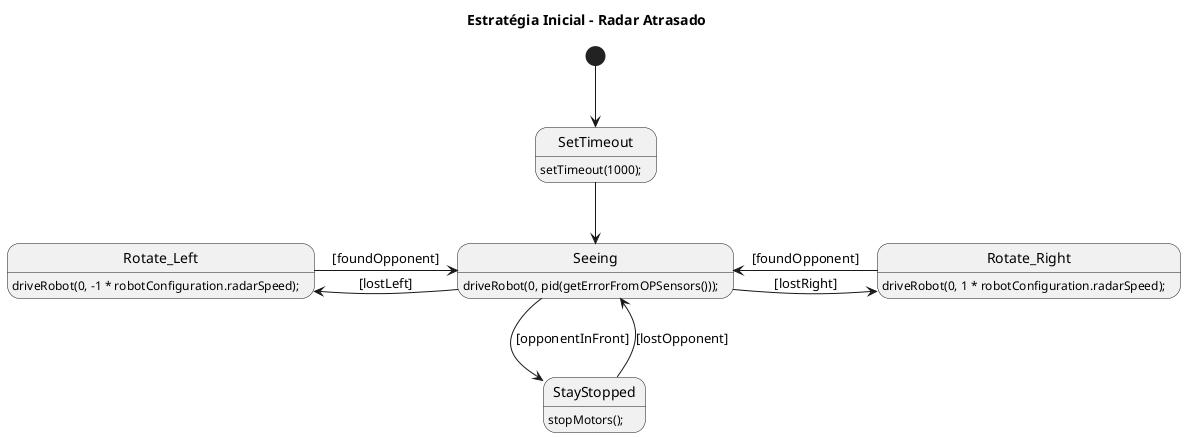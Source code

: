 @startuml Initial-RadarAtrasado

title Estratégia Inicial - Radar Atrasado

[*] --> SetTimeout
SetTimeout --> Seeing
Seeing -l-> Rotate_Left : [lostLeft]
Seeing -r-> Rotate_Right : [lostRight]
Rotate_Left -r-> Seeing : [foundOpponent]
Rotate_Right -l-> Seeing : [foundOpponent]
Seeing --> StayStopped : [opponentInFront]
StayStopped -u-> Seeing : [lostOpponent]

/'
' Descrições
'/

SetTimeout : setTimeout(1000);
Rotate_Left : driveRobot(0, -1 * robotConfiguration.radarSpeed);
Rotate_Right : driveRobot(0, 1 * robotConfiguration.radarSpeed);
StayStopped : stopMotors();
Seeing : driveRobot(0, pid(getErrorFromOPSensors()));

@enduml